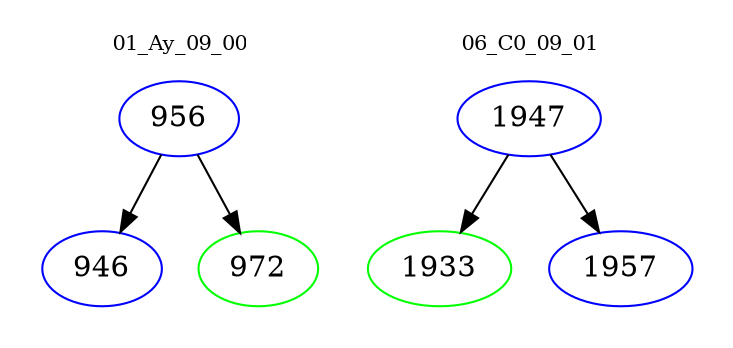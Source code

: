 digraph{
subgraph cluster_0 {
color = white
label = "01_Ay_09_00";
fontsize=10;
T0_956 [label="956", color="blue"]
T0_956 -> T0_946 [color="black"]
T0_946 [label="946", color="blue"]
T0_956 -> T0_972 [color="black"]
T0_972 [label="972", color="green"]
}
subgraph cluster_1 {
color = white
label = "06_C0_09_01";
fontsize=10;
T1_1947 [label="1947", color="blue"]
T1_1947 -> T1_1933 [color="black"]
T1_1933 [label="1933", color="green"]
T1_1947 -> T1_1957 [color="black"]
T1_1957 [label="1957", color="blue"]
}
}
